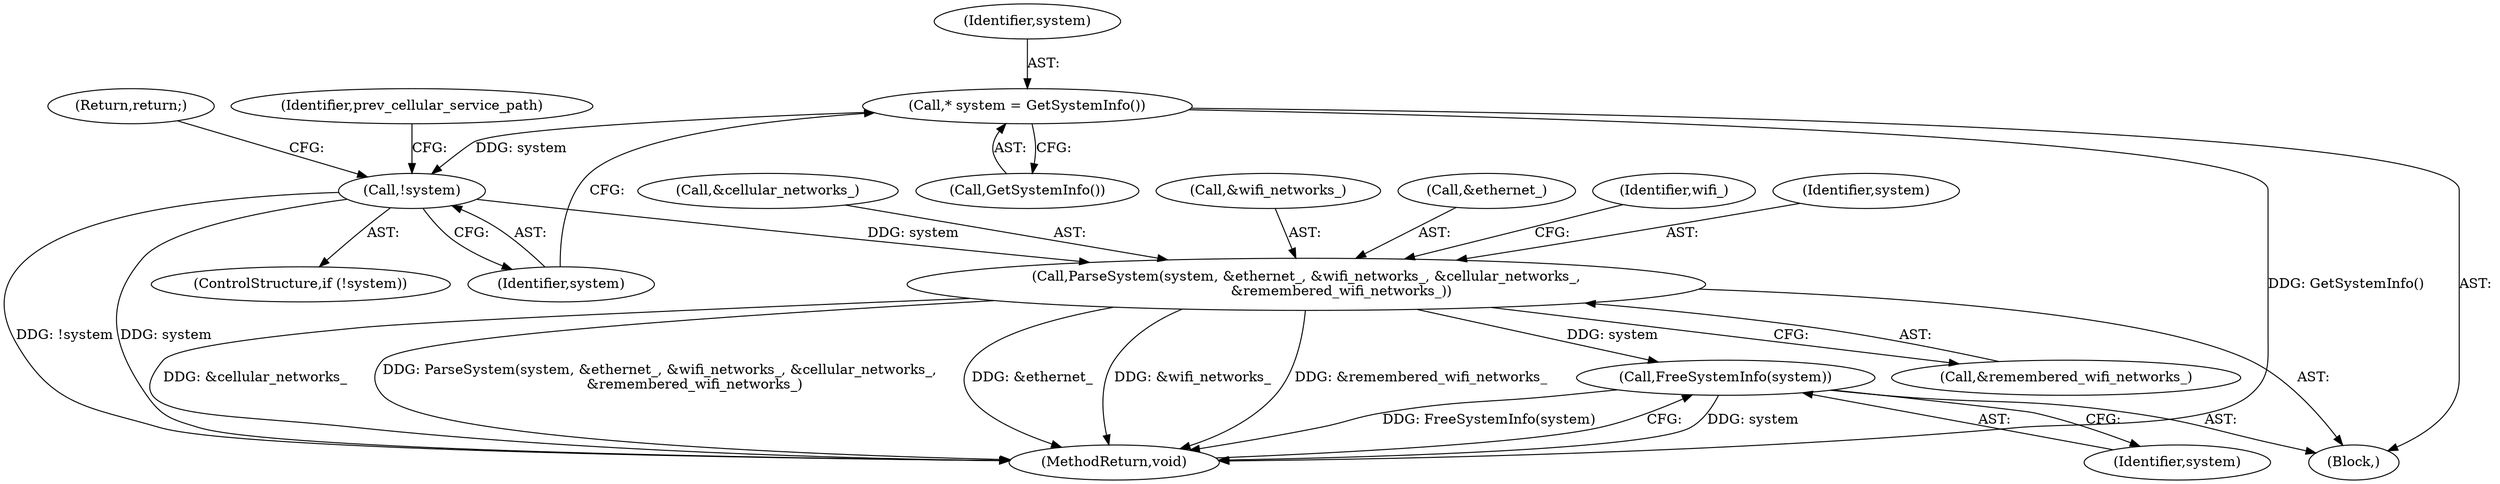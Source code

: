 digraph "0_Chrome_a3e2afaedd8190398ae45ccef34fcdee00fb19aa@pointer" {
"1000133" [label="(Call,ParseSystem(system, &ethernet_, &wifi_networks_, &cellular_networks_,\n                &remembered_wifi_networks_))"];
"1000122" [label="(Call,!system)"];
"1000118" [label="(Call,* system = GetSystemInfo())"];
"1000224" [label="(Call,FreeSystemInfo(system))"];
"1000141" [label="(Call,&remembered_wifi_networks_)"];
"1000124" [label="(Return,return;)"];
"1000121" [label="(ControlStructure,if (!system))"];
"1000139" [label="(Call,&cellular_networks_)"];
"1000133" [label="(Call,ParseSystem(system, &ethernet_, &wifi_networks_, &cellular_networks_,\n                &remembered_wifi_networks_))"];
"1000122" [label="(Call,!system)"];
"1000137" [label="(Call,&wifi_networks_)"];
"1000127" [label="(Identifier,prev_cellular_service_path)"];
"1000224" [label="(Call,FreeSystemInfo(system))"];
"1000118" [label="(Call,* system = GetSystemInfo())"];
"1000120" [label="(Call,GetSystemInfo())"];
"1000119" [label="(Identifier,system)"];
"1000135" [label="(Call,&ethernet_)"];
"1000103" [label="(Block,)"];
"1000123" [label="(Identifier,system)"];
"1000144" [label="(Identifier,wifi_)"];
"1000134" [label="(Identifier,system)"];
"1000225" [label="(Identifier,system)"];
"1000226" [label="(MethodReturn,void)"];
"1000133" -> "1000103"  [label="AST: "];
"1000133" -> "1000141"  [label="CFG: "];
"1000134" -> "1000133"  [label="AST: "];
"1000135" -> "1000133"  [label="AST: "];
"1000137" -> "1000133"  [label="AST: "];
"1000139" -> "1000133"  [label="AST: "];
"1000141" -> "1000133"  [label="AST: "];
"1000144" -> "1000133"  [label="CFG: "];
"1000133" -> "1000226"  [label="DDG: &remembered_wifi_networks_"];
"1000133" -> "1000226"  [label="DDG: &cellular_networks_"];
"1000133" -> "1000226"  [label="DDG: ParseSystem(system, &ethernet_, &wifi_networks_, &cellular_networks_,\n                &remembered_wifi_networks_)"];
"1000133" -> "1000226"  [label="DDG: &ethernet_"];
"1000133" -> "1000226"  [label="DDG: &wifi_networks_"];
"1000122" -> "1000133"  [label="DDG: system"];
"1000133" -> "1000224"  [label="DDG: system"];
"1000122" -> "1000121"  [label="AST: "];
"1000122" -> "1000123"  [label="CFG: "];
"1000123" -> "1000122"  [label="AST: "];
"1000124" -> "1000122"  [label="CFG: "];
"1000127" -> "1000122"  [label="CFG: "];
"1000122" -> "1000226"  [label="DDG: system"];
"1000122" -> "1000226"  [label="DDG: !system"];
"1000118" -> "1000122"  [label="DDG: system"];
"1000118" -> "1000103"  [label="AST: "];
"1000118" -> "1000120"  [label="CFG: "];
"1000119" -> "1000118"  [label="AST: "];
"1000120" -> "1000118"  [label="AST: "];
"1000123" -> "1000118"  [label="CFG: "];
"1000118" -> "1000226"  [label="DDG: GetSystemInfo()"];
"1000224" -> "1000103"  [label="AST: "];
"1000224" -> "1000225"  [label="CFG: "];
"1000225" -> "1000224"  [label="AST: "];
"1000226" -> "1000224"  [label="CFG: "];
"1000224" -> "1000226"  [label="DDG: system"];
"1000224" -> "1000226"  [label="DDG: FreeSystemInfo(system)"];
}
